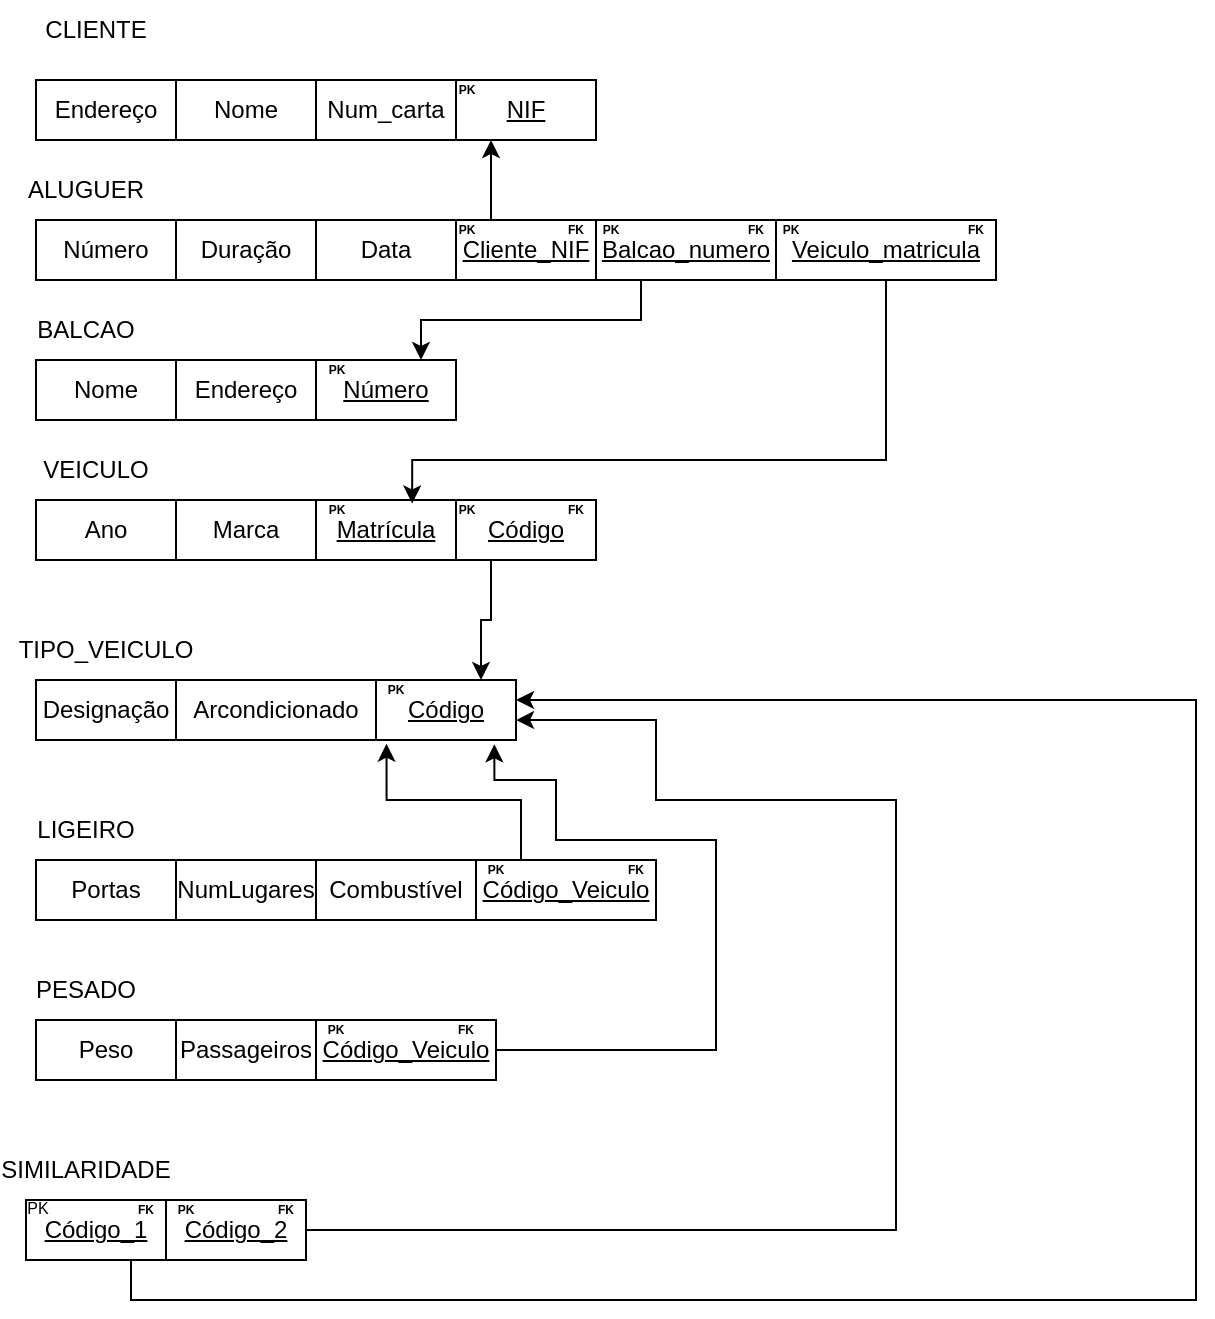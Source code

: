 <mxfile version="20.8.10" type="device"><diagram name="Página-1" id="kY0_CrcsemloTFfpzamu"><mxGraphModel dx="1050" dy="629" grid="1" gridSize="10" guides="1" tooltips="1" connect="1" arrows="1" fold="1" page="1" pageScale="1" pageWidth="827" pageHeight="1169" math="0" shadow="0"><root><mxCell id="0"/><mxCell id="1" parent="0"/><mxCell id="alPrXnkDEFPaOIz_mJAg-1" value="Endereço" style="rounded=0;whiteSpace=wrap;html=1;" vertex="1" parent="1"><mxGeometry x="80" y="100" width="70" height="30" as="geometry"/></mxCell><mxCell id="alPrXnkDEFPaOIz_mJAg-2" value="Nome" style="rounded=0;whiteSpace=wrap;html=1;" vertex="1" parent="1"><mxGeometry x="150" y="100" width="70" height="30" as="geometry"/></mxCell><mxCell id="alPrXnkDEFPaOIz_mJAg-3" value="NIF" style="rounded=0;whiteSpace=wrap;html=1;fontStyle=4" vertex="1" parent="1"><mxGeometry x="290" y="100" width="70" height="30" as="geometry"/></mxCell><mxCell id="alPrXnkDEFPaOIz_mJAg-4" value="Num_carta" style="rounded=0;whiteSpace=wrap;html=1;" vertex="1" parent="1"><mxGeometry x="220" y="100" width="70" height="30" as="geometry"/></mxCell><mxCell id="alPrXnkDEFPaOIz_mJAg-5" value="CLIENTE" style="rounded=0;whiteSpace=wrap;html=1;strokeColor=none;fillColor=none;" vertex="1" parent="1"><mxGeometry x="80" y="60" width="60" height="30" as="geometry"/></mxCell><mxCell id="alPrXnkDEFPaOIz_mJAg-7" value="Número" style="rounded=0;whiteSpace=wrap;html=1;" vertex="1" parent="1"><mxGeometry x="80" y="170" width="70" height="30" as="geometry"/></mxCell><mxCell id="alPrXnkDEFPaOIz_mJAg-8" value="Duração" style="rounded=0;whiteSpace=wrap;html=1;" vertex="1" parent="1"><mxGeometry x="150" y="170" width="70" height="30" as="geometry"/></mxCell><mxCell id="alPrXnkDEFPaOIz_mJAg-9" value="Data" style="rounded=0;whiteSpace=wrap;html=1;" vertex="1" parent="1"><mxGeometry x="220" y="170" width="70" height="30" as="geometry"/></mxCell><mxCell id="alPrXnkDEFPaOIz_mJAg-10" value="ALUGUER" style="rounded=0;whiteSpace=wrap;html=1;strokeColor=none;fillColor=none;" vertex="1" parent="1"><mxGeometry x="80" y="140" width="50" height="30" as="geometry"/></mxCell><mxCell id="alPrXnkDEFPaOIz_mJAg-11" value="Nome" style="rounded=0;whiteSpace=wrap;html=1;" vertex="1" parent="1"><mxGeometry x="80" y="240" width="70" height="30" as="geometry"/></mxCell><mxCell id="alPrXnkDEFPaOIz_mJAg-12" value="Ano" style="rounded=0;whiteSpace=wrap;html=1;" vertex="1" parent="1"><mxGeometry x="80" y="310" width="70" height="30" as="geometry"/></mxCell><mxCell id="alPrXnkDEFPaOIz_mJAg-13" value="Endereço" style="rounded=0;whiteSpace=wrap;html=1;" vertex="1" parent="1"><mxGeometry x="150" y="240" width="70" height="30" as="geometry"/></mxCell><mxCell id="alPrXnkDEFPaOIz_mJAg-14" value="Número" style="rounded=0;whiteSpace=wrap;html=1;fontStyle=4" vertex="1" parent="1"><mxGeometry x="220" y="240" width="70" height="30" as="geometry"/></mxCell><mxCell id="alPrXnkDEFPaOIz_mJAg-15" value="Marca" style="rounded=0;whiteSpace=wrap;html=1;" vertex="1" parent="1"><mxGeometry x="150" y="310" width="70" height="30" as="geometry"/></mxCell><mxCell id="alPrXnkDEFPaOIz_mJAg-16" value="Matrícula" style="rounded=0;whiteSpace=wrap;html=1;fontStyle=4" vertex="1" parent="1"><mxGeometry x="220" y="310" width="70" height="30" as="geometry"/></mxCell><mxCell id="alPrXnkDEFPaOIz_mJAg-19" value="BALCAO" style="rounded=0;whiteSpace=wrap;html=1;strokeColor=none;fillColor=none;" vertex="1" parent="1"><mxGeometry x="80" y="210" width="50" height="30" as="geometry"/></mxCell><mxCell id="alPrXnkDEFPaOIz_mJAg-21" value="VEICULO" style="rounded=0;whiteSpace=wrap;html=1;strokeColor=none;fillColor=none;" vertex="1" parent="1"><mxGeometry x="85" y="280" width="50" height="30" as="geometry"/></mxCell><mxCell id="alPrXnkDEFPaOIz_mJAg-22" value="Designação" style="rounded=0;whiteSpace=wrap;html=1;" vertex="1" parent="1"><mxGeometry x="80" y="400" width="70" height="30" as="geometry"/></mxCell><mxCell id="alPrXnkDEFPaOIz_mJAg-23" value="Peso" style="rounded=0;whiteSpace=wrap;html=1;" vertex="1" parent="1"><mxGeometry x="80" y="570" width="70" height="30" as="geometry"/></mxCell><mxCell id="alPrXnkDEFPaOIz_mJAg-25" value="Combustível" style="rounded=0;whiteSpace=wrap;html=1;" vertex="1" parent="1"><mxGeometry x="220" y="490" width="80" height="30" as="geometry"/></mxCell><mxCell id="alPrXnkDEFPaOIz_mJAg-26" value="NumLugares" style="rounded=0;whiteSpace=wrap;html=1;" vertex="1" parent="1"><mxGeometry x="150" y="490" width="70" height="30" as="geometry"/></mxCell><mxCell id="alPrXnkDEFPaOIz_mJAg-27" value="Arcondicionado" style="rounded=0;whiteSpace=wrap;html=1;" vertex="1" parent="1"><mxGeometry x="150" y="400" width="100" height="30" as="geometry"/></mxCell><mxCell id="alPrXnkDEFPaOIz_mJAg-28" value="&lt;u&gt;Código&lt;/u&gt;" style="rounded=0;whiteSpace=wrap;html=1;" vertex="1" parent="1"><mxGeometry x="250" y="400" width="70" height="30" as="geometry"/></mxCell><mxCell id="alPrXnkDEFPaOIz_mJAg-29" value="Passageiros" style="rounded=0;whiteSpace=wrap;html=1;" vertex="1" parent="1"><mxGeometry x="150" y="570" width="70" height="30" as="geometry"/></mxCell><mxCell id="alPrXnkDEFPaOIz_mJAg-30" value="Portas" style="rounded=0;whiteSpace=wrap;html=1;" vertex="1" parent="1"><mxGeometry x="80" y="490" width="70" height="30" as="geometry"/></mxCell><mxCell id="alPrXnkDEFPaOIz_mJAg-33" value="TIPO_VEICULO" style="rounded=0;whiteSpace=wrap;html=1;strokeColor=none;fillColor=none;" vertex="1" parent="1"><mxGeometry x="90" y="370" width="50" height="30" as="geometry"/></mxCell><mxCell id="alPrXnkDEFPaOIz_mJAg-35" value="LIGEIRO" style="rounded=0;whiteSpace=wrap;html=1;strokeColor=none;fillColor=none;" vertex="1" parent="1"><mxGeometry x="80" y="460" width="50" height="30" as="geometry"/></mxCell><mxCell id="alPrXnkDEFPaOIz_mJAg-36" value="PESADO" style="rounded=0;whiteSpace=wrap;html=1;strokeColor=none;fillColor=none;" vertex="1" parent="1"><mxGeometry x="80" y="540" width="50" height="30" as="geometry"/></mxCell><mxCell id="alPrXnkDEFPaOIz_mJAg-44" style="edgeStyle=orthogonalEdgeStyle;rounded=0;orthogonalLoop=1;jettySize=auto;html=1;exitX=0.75;exitY=1;exitDx=0;exitDy=0;entryX=1;entryY=0.333;entryDx=0;entryDy=0;entryPerimeter=0;" edge="1" parent="1" source="alPrXnkDEFPaOIz_mJAg-37" target="alPrXnkDEFPaOIz_mJAg-28"><mxGeometry relative="1" as="geometry"><mxPoint x="330" y="410" as="targetPoint"/><Array as="points"><mxPoint x="128" y="710"/><mxPoint x="660" y="710"/><mxPoint x="660" y="410"/></Array></mxGeometry></mxCell><mxCell id="alPrXnkDEFPaOIz_mJAg-37" value="&lt;u&gt;Código_1&lt;/u&gt;" style="rounded=0;whiteSpace=wrap;html=1;" vertex="1" parent="1"><mxGeometry x="75" y="660" width="70" height="30" as="geometry"/></mxCell><mxCell id="alPrXnkDEFPaOIz_mJAg-42" style="edgeStyle=orthogonalEdgeStyle;rounded=0;orthogonalLoop=1;jettySize=auto;html=1;exitX=1;exitY=0.5;exitDx=0;exitDy=0;entryX=1;entryY=0.667;entryDx=0;entryDy=0;entryPerimeter=0;" edge="1" parent="1" source="alPrXnkDEFPaOIz_mJAg-38" target="alPrXnkDEFPaOIz_mJAg-28"><mxGeometry relative="1" as="geometry"><mxPoint x="350" y="420" as="targetPoint"/><Array as="points"><mxPoint x="510" y="675"/><mxPoint x="510" y="460"/><mxPoint x="390" y="460"/><mxPoint x="390" y="420"/></Array></mxGeometry></mxCell><mxCell id="alPrXnkDEFPaOIz_mJAg-38" value="&lt;u&gt;Código_2&lt;/u&gt;" style="rounded=0;whiteSpace=wrap;html=1;" vertex="1" parent="1"><mxGeometry x="145" y="660" width="70" height="30" as="geometry"/></mxCell><mxCell id="alPrXnkDEFPaOIz_mJAg-39" value="SIMILARIDADE" style="rounded=0;whiteSpace=wrap;html=1;strokeColor=none;fillColor=none;" vertex="1" parent="1"><mxGeometry x="80" y="630" width="50" height="30" as="geometry"/></mxCell><mxCell id="alPrXnkDEFPaOIz_mJAg-48" style="edgeStyle=orthogonalEdgeStyle;rounded=0;orthogonalLoop=1;jettySize=auto;html=1;exitX=1;exitY=0.5;exitDx=0;exitDy=0;entryX=0.845;entryY=1.071;entryDx=0;entryDy=0;entryPerimeter=0;" edge="1" parent="1" source="alPrXnkDEFPaOIz_mJAg-45" target="alPrXnkDEFPaOIz_mJAg-28"><mxGeometry relative="1" as="geometry"><mxPoint x="310" y="440" as="targetPoint"/><Array as="points"><mxPoint x="420" y="585"/><mxPoint x="420" y="480"/><mxPoint x="340" y="480"/><mxPoint x="340" y="450"/><mxPoint x="309" y="450"/></Array></mxGeometry></mxCell><mxCell id="alPrXnkDEFPaOIz_mJAg-45" value="&lt;u&gt;Código_Veiculo&lt;/u&gt;" style="rounded=0;whiteSpace=wrap;html=1;" vertex="1" parent="1"><mxGeometry x="220" y="570" width="90" height="30" as="geometry"/></mxCell><mxCell id="alPrXnkDEFPaOIz_mJAg-47" style="edgeStyle=orthogonalEdgeStyle;rounded=0;orthogonalLoop=1;jettySize=auto;html=1;exitX=0.25;exitY=0;exitDx=0;exitDy=0;entryX=0.075;entryY=1.062;entryDx=0;entryDy=0;entryPerimeter=0;" edge="1" parent="1" source="alPrXnkDEFPaOIz_mJAg-46" target="alPrXnkDEFPaOIz_mJAg-28"><mxGeometry relative="1" as="geometry"/></mxCell><mxCell id="alPrXnkDEFPaOIz_mJAg-46" value="&lt;u&gt;Código_Veiculo&lt;/u&gt;" style="rounded=0;whiteSpace=wrap;html=1;" vertex="1" parent="1"><mxGeometry x="300" y="490" width="90" height="30" as="geometry"/></mxCell><mxCell id="alPrXnkDEFPaOIz_mJAg-51" value="PK" style="rounded=0;whiteSpace=wrap;html=1;strokeColor=none;fillColor=none;fontSize=6;fontStyle=1" vertex="1" parent="1"><mxGeometry x="140" y="655" width="30" height="20" as="geometry"/></mxCell><mxCell id="alPrXnkDEFPaOIz_mJAg-52" value="PK" style="rounded=0;whiteSpace=wrap;html=1;strokeColor=none;fillColor=none;fontSize=8;verticalAlign=bottom;" vertex="1" parent="1"><mxGeometry x="76" y="667" width="10" height="5" as="geometry"/></mxCell><mxCell id="alPrXnkDEFPaOIz_mJAg-55" value="FK" style="rounded=0;whiteSpace=wrap;html=1;strokeColor=none;fillColor=none;fontSize=6;fontStyle=1" vertex="1" parent="1"><mxGeometry x="190" y="655" width="30" height="20" as="geometry"/></mxCell><mxCell id="alPrXnkDEFPaOIz_mJAg-56" value="FK" style="rounded=0;whiteSpace=wrap;html=1;strokeColor=none;fillColor=none;fontSize=6;fontStyle=1" vertex="1" parent="1"><mxGeometry x="120" y="655" width="30" height="20" as="geometry"/></mxCell><mxCell id="alPrXnkDEFPaOIz_mJAg-57" value="PK" style="rounded=0;whiteSpace=wrap;html=1;strokeColor=none;fillColor=none;fontSize=6;fontStyle=1" vertex="1" parent="1"><mxGeometry x="215" y="565" width="30" height="20" as="geometry"/></mxCell><mxCell id="alPrXnkDEFPaOIz_mJAg-58" value="FK" style="rounded=0;whiteSpace=wrap;html=1;strokeColor=none;fillColor=none;fontSize=6;fontStyle=1" vertex="1" parent="1"><mxGeometry x="280" y="565" width="30" height="20" as="geometry"/></mxCell><mxCell id="alPrXnkDEFPaOIz_mJAg-59" value="PK" style="rounded=0;whiteSpace=wrap;html=1;strokeColor=none;fillColor=none;fontSize=6;fontStyle=1" vertex="1" parent="1"><mxGeometry x="300" y="490" width="20" height="10" as="geometry"/></mxCell><mxCell id="alPrXnkDEFPaOIz_mJAg-60" value="FK" style="rounded=0;whiteSpace=wrap;html=1;strokeColor=none;fillColor=none;fontSize=6;fontStyle=1" vertex="1" parent="1"><mxGeometry x="360" y="482.5" width="40" height="25" as="geometry"/></mxCell><mxCell id="alPrXnkDEFPaOIz_mJAg-61" value="PK" style="rounded=0;whiteSpace=wrap;html=1;strokeColor=none;fillColor=none;fontSize=6;fontStyle=1" vertex="1" parent="1"><mxGeometry x="250" y="400" width="20" height="10" as="geometry"/></mxCell><mxCell id="alPrXnkDEFPaOIz_mJAg-65" style="edgeStyle=orthogonalEdgeStyle;rounded=0;orthogonalLoop=1;jettySize=auto;html=1;exitX=0.25;exitY=1;exitDx=0;exitDy=0;entryX=0.75;entryY=0;entryDx=0;entryDy=0;fontSize=6;" edge="1" parent="1" source="alPrXnkDEFPaOIz_mJAg-62" target="alPrXnkDEFPaOIz_mJAg-28"><mxGeometry relative="1" as="geometry"/></mxCell><mxCell id="alPrXnkDEFPaOIz_mJAg-62" value="&lt;u&gt;Código&lt;/u&gt;" style="rounded=0;whiteSpace=wrap;html=1;" vertex="1" parent="1"><mxGeometry x="290" y="310" width="70" height="30" as="geometry"/></mxCell><mxCell id="alPrXnkDEFPaOIz_mJAg-63" value="PK" style="rounded=0;whiteSpace=wrap;html=1;strokeColor=none;fillColor=none;fontSize=6;fontStyle=1" vertex="1" parent="1"><mxGeometry x="282.5" y="303.75" width="25" height="22.5" as="geometry"/></mxCell><mxCell id="alPrXnkDEFPaOIz_mJAg-64" value="FK" style="rounded=0;whiteSpace=wrap;html=1;strokeColor=none;fillColor=none;fontSize=6;fontStyle=1" vertex="1" parent="1"><mxGeometry x="330" y="302.5" width="40" height="25" as="geometry"/></mxCell><mxCell id="alPrXnkDEFPaOIz_mJAg-71" style="edgeStyle=orthogonalEdgeStyle;rounded=0;orthogonalLoop=1;jettySize=auto;html=1;exitX=0.25;exitY=0;exitDx=0;exitDy=0;entryX=0.25;entryY=1;entryDx=0;entryDy=0;fontSize=6;" edge="1" parent="1" source="alPrXnkDEFPaOIz_mJAg-66" target="alPrXnkDEFPaOIz_mJAg-3"><mxGeometry relative="1" as="geometry"/></mxCell><mxCell id="alPrXnkDEFPaOIz_mJAg-66" value="Cliente_NIF" style="rounded=0;whiteSpace=wrap;html=1;fontStyle=4" vertex="1" parent="1"><mxGeometry x="290" y="170" width="70" height="30" as="geometry"/></mxCell><mxCell id="alPrXnkDEFPaOIz_mJAg-73" style="edgeStyle=orthogonalEdgeStyle;rounded=0;orthogonalLoop=1;jettySize=auto;html=1;exitX=0.5;exitY=1;exitDx=0;exitDy=0;entryX=0.687;entryY=0.058;entryDx=0;entryDy=0;entryPerimeter=0;fontSize=6;" edge="1" parent="1" source="alPrXnkDEFPaOIz_mJAg-67" target="alPrXnkDEFPaOIz_mJAg-16"><mxGeometry relative="1" as="geometry"><Array as="points"><mxPoint x="505" y="290"/><mxPoint x="268" y="290"/></Array></mxGeometry></mxCell><mxCell id="alPrXnkDEFPaOIz_mJAg-67" value="Veiculo_matricula" style="rounded=0;whiteSpace=wrap;html=1;fontStyle=4" vertex="1" parent="1"><mxGeometry x="450" y="170" width="110" height="30" as="geometry"/></mxCell><mxCell id="alPrXnkDEFPaOIz_mJAg-72" style="edgeStyle=orthogonalEdgeStyle;rounded=0;orthogonalLoop=1;jettySize=auto;html=1;exitX=0.25;exitY=1;exitDx=0;exitDy=0;entryX=0.75;entryY=0;entryDx=0;entryDy=0;fontSize=6;" edge="1" parent="1" source="alPrXnkDEFPaOIz_mJAg-68" target="alPrXnkDEFPaOIz_mJAg-14"><mxGeometry relative="1" as="geometry"/></mxCell><mxCell id="alPrXnkDEFPaOIz_mJAg-68" value="Balcao_numero" style="rounded=0;whiteSpace=wrap;html=1;fontStyle=4" vertex="1" parent="1"><mxGeometry x="360" y="170" width="90" height="30" as="geometry"/></mxCell><mxCell id="alPrXnkDEFPaOIz_mJAg-74" value="PK" style="rounded=0;whiteSpace=wrap;html=1;strokeColor=none;fillColor=none;fontSize=6;fontStyle=1" vertex="1" parent="1"><mxGeometry x="277.5" y="90" width="35" height="30" as="geometry"/></mxCell><mxCell id="alPrXnkDEFPaOIz_mJAg-75" value="PK" style="rounded=0;whiteSpace=wrap;html=1;strokeColor=none;fillColor=none;fontSize=6;fontStyle=1" vertex="1" parent="1"><mxGeometry x="287.5" y="170" width="15" height="10" as="geometry"/></mxCell><mxCell id="alPrXnkDEFPaOIz_mJAg-76" value="FK" style="rounded=0;whiteSpace=wrap;html=1;strokeColor=none;fillColor=none;fontSize=6;fontStyle=1" vertex="1" parent="1"><mxGeometry x="330" y="162.5" width="40" height="25" as="geometry"/></mxCell><mxCell id="alPrXnkDEFPaOIz_mJAg-77" value="FK" style="rounded=0;whiteSpace=wrap;html=1;strokeColor=none;fillColor=none;fontSize=6;fontStyle=1" vertex="1" parent="1"><mxGeometry x="530" y="162.5" width="40" height="25" as="geometry"/></mxCell><mxCell id="alPrXnkDEFPaOIz_mJAg-78" value="FK" style="rounded=0;whiteSpace=wrap;html=1;strokeColor=none;fillColor=none;fontSize=6;fontStyle=1" vertex="1" parent="1"><mxGeometry x="420" y="162.5" width="40" height="25" as="geometry"/></mxCell><mxCell id="alPrXnkDEFPaOIz_mJAg-79" value="PK" style="rounded=0;whiteSpace=wrap;html=1;strokeColor=none;fillColor=none;fontSize=6;fontStyle=1" vertex="1" parent="1"><mxGeometry x="450" y="170" width="15" height="10" as="geometry"/></mxCell><mxCell id="alPrXnkDEFPaOIz_mJAg-80" value="PK" style="rounded=0;whiteSpace=wrap;html=1;strokeColor=none;fillColor=none;fontSize=6;fontStyle=1" vertex="1" parent="1"><mxGeometry x="360" y="170" width="15" height="10" as="geometry"/></mxCell><mxCell id="alPrXnkDEFPaOIz_mJAg-82" value="PK" style="rounded=0;whiteSpace=wrap;html=1;strokeColor=none;fillColor=none;fontSize=6;fontStyle=1" vertex="1" parent="1"><mxGeometry x="222.5" y="240" width="15" height="10" as="geometry"/></mxCell><mxCell id="alPrXnkDEFPaOIz_mJAg-83" value="PK" style="rounded=0;whiteSpace=wrap;html=1;strokeColor=none;fillColor=none;fontSize=6;fontStyle=1" vertex="1" parent="1"><mxGeometry x="222.5" y="310" width="15" height="10" as="geometry"/></mxCell></root></mxGraphModel></diagram></mxfile>